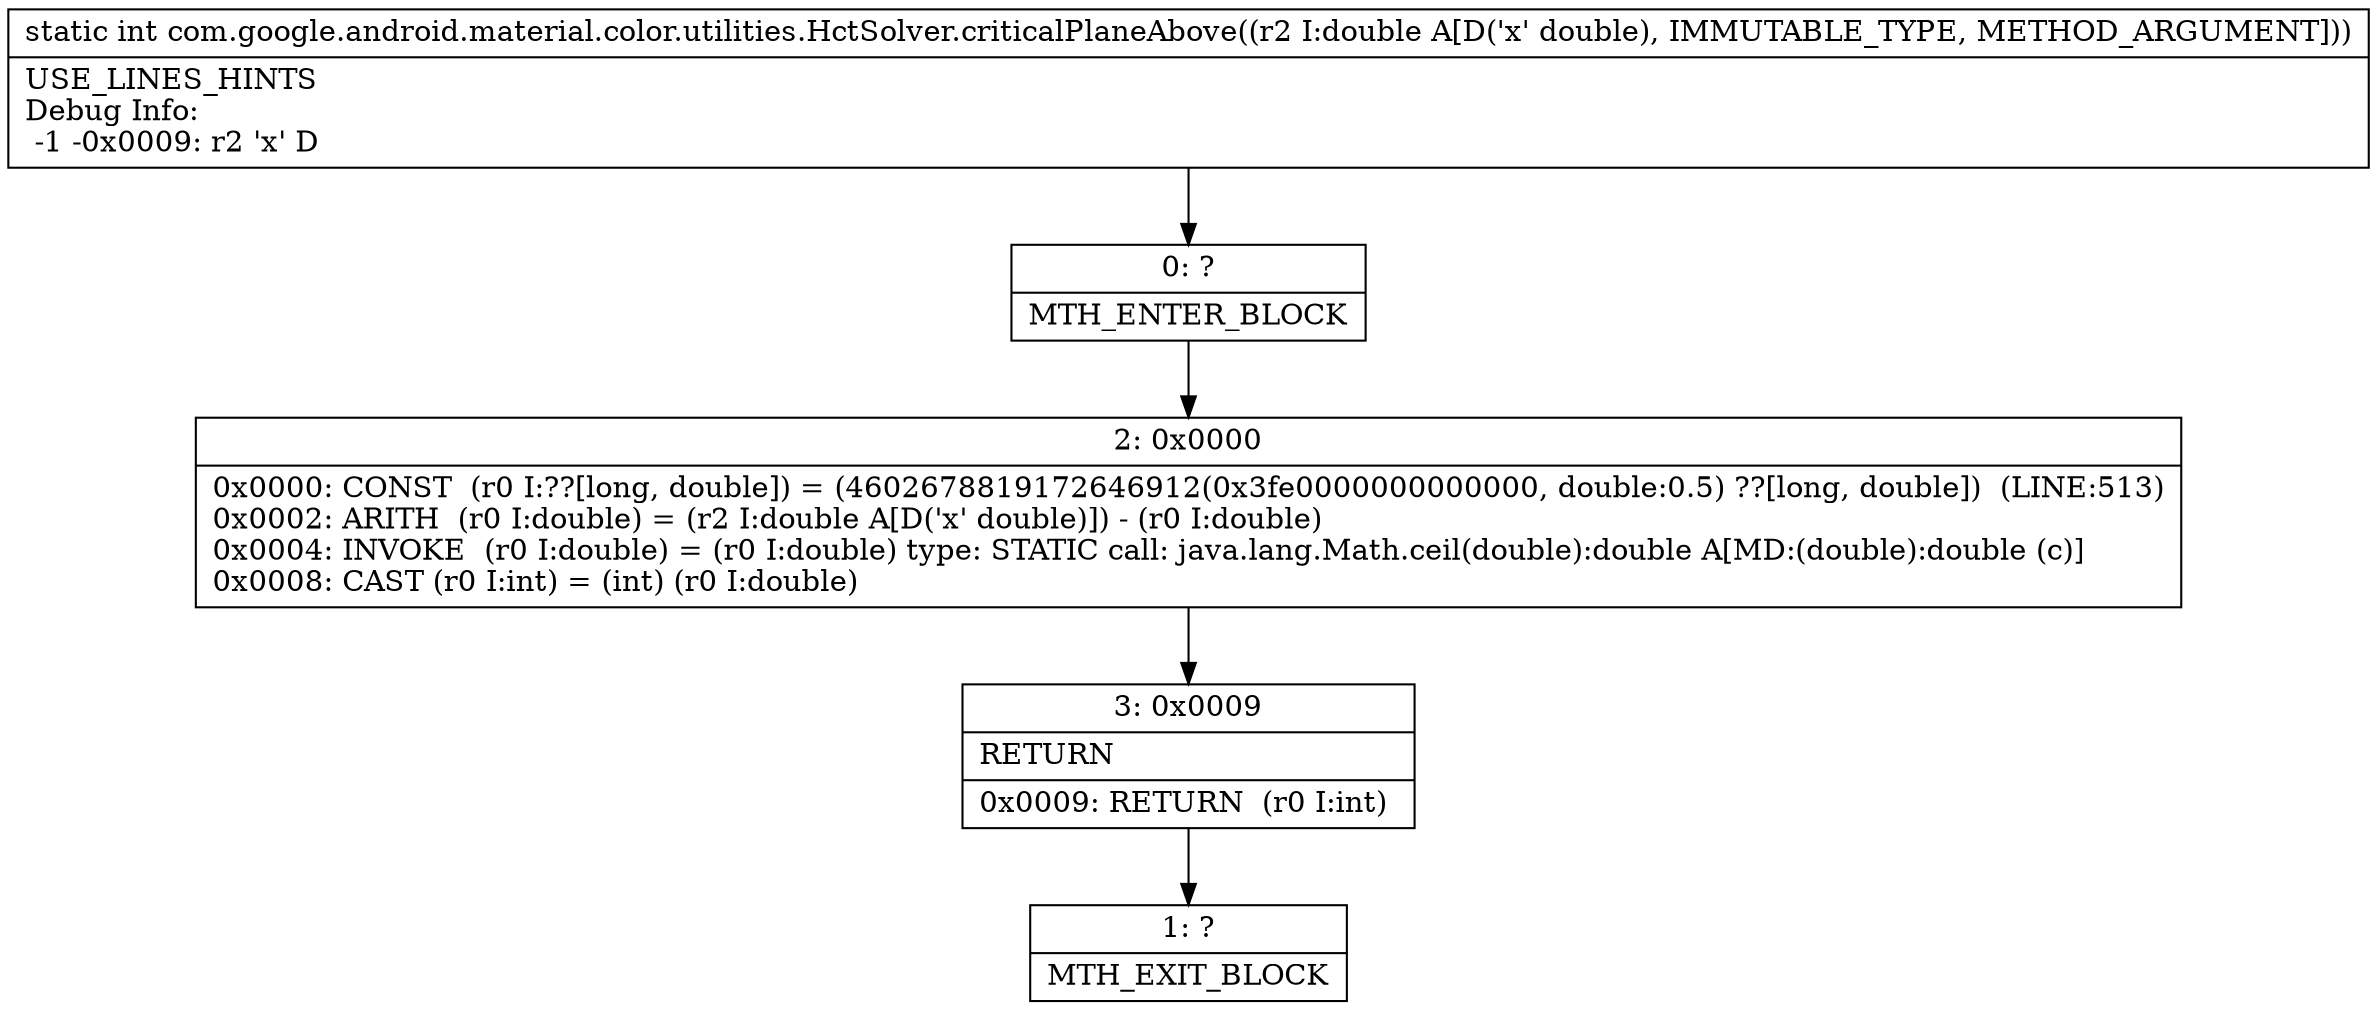 digraph "CFG forcom.google.android.material.color.utilities.HctSolver.criticalPlaneAbove(D)I" {
Node_0 [shape=record,label="{0\:\ ?|MTH_ENTER_BLOCK\l}"];
Node_2 [shape=record,label="{2\:\ 0x0000|0x0000: CONST  (r0 I:??[long, double]) = (4602678819172646912(0x3fe0000000000000, double:0.5) ??[long, double])  (LINE:513)\l0x0002: ARITH  (r0 I:double) = (r2 I:double A[D('x' double)]) \- (r0 I:double) \l0x0004: INVOKE  (r0 I:double) = (r0 I:double) type: STATIC call: java.lang.Math.ceil(double):double A[MD:(double):double (c)]\l0x0008: CAST (r0 I:int) = (int) (r0 I:double) \l}"];
Node_3 [shape=record,label="{3\:\ 0x0009|RETURN\l|0x0009: RETURN  (r0 I:int) \l}"];
Node_1 [shape=record,label="{1\:\ ?|MTH_EXIT_BLOCK\l}"];
MethodNode[shape=record,label="{static int com.google.android.material.color.utilities.HctSolver.criticalPlaneAbove((r2 I:double A[D('x' double), IMMUTABLE_TYPE, METHOD_ARGUMENT]))  | USE_LINES_HINTS\lDebug Info:\l  \-1 \-0x0009: r2 'x' D\l}"];
MethodNode -> Node_0;Node_0 -> Node_2;
Node_2 -> Node_3;
Node_3 -> Node_1;
}

